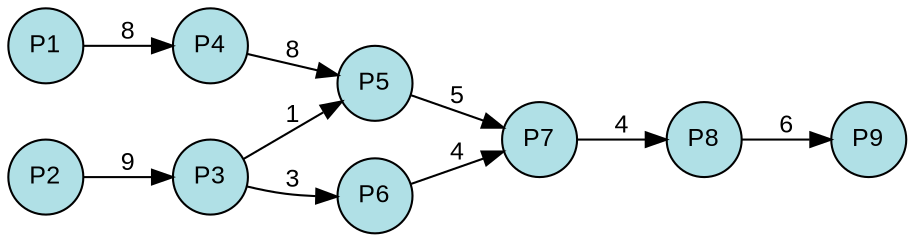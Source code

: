 digraph {
  splines=true;
node [margin=0 fontname=arial fontcolor=black fontsize=12 shape=circle width=0.5 fixedsize=true style=filled fillcolor=powderblue]
  1 [label="P1"]
  2 [label="P2"]
  3 [label="P3"]
  4 [label="P4"]
  5 [label="P5"]
  6 [label="P6"]
  7 [label="P7"]
  8 [label="P8"]
  9 [label="P9"]
rankdir=LR
edge [margin=0 fontname=arial fontcolor=black fontsize=12]
	2 -> 3 [label="9"]
	1 -> 4 [label="8"]
	3 -> 5 [label="1"]
	4 -> 5 [label="8"]
	3 -> 6 [label="3"]
	5 -> 7 [label="5"]
	6 -> 7 [label="4"]
	7 -> 8 [label="4"]
	8 -> 9 [label="6"]
	{rank=same  1, 2 }
	{rank=same  3, 4 }
	{rank=same  5, 6 }
	{rank=same  7 }
	{rank=same  8 }
	{rank=same  9 }
} 
